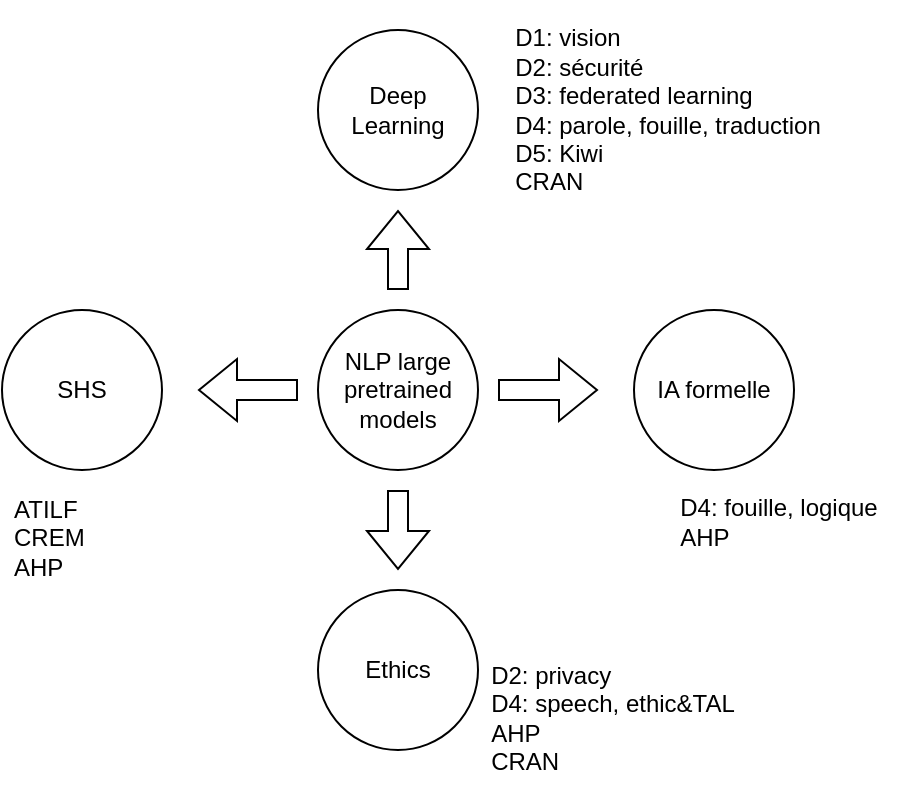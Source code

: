 <mxfile version="20.2.4" type="github">
  <diagram id="C1ThwtVZtTPy57nU7KmP" name="Page-1">
    <mxGraphModel dx="622" dy="343" grid="1" gridSize="10" guides="1" tooltips="1" connect="1" arrows="1" fold="1" page="1" pageScale="1" pageWidth="850" pageHeight="1100" math="0" shadow="0">
      <root>
        <mxCell id="0" />
        <mxCell id="1" parent="0" />
        <mxCell id="7iM5Y9_anPuIfUK76eyL-1" value="NLP large pretrained models" style="ellipse;whiteSpace=wrap;html=1;aspect=fixed;" vertex="1" parent="1">
          <mxGeometry x="350" y="180" width="80" height="80" as="geometry" />
        </mxCell>
        <mxCell id="7iM5Y9_anPuIfUK76eyL-2" value="Deep Learning" style="ellipse;whiteSpace=wrap;html=1;aspect=fixed;" vertex="1" parent="1">
          <mxGeometry x="350" y="40" width="80" height="80" as="geometry" />
        </mxCell>
        <mxCell id="7iM5Y9_anPuIfUK76eyL-3" value="Ethics" style="ellipse;whiteSpace=wrap;html=1;aspect=fixed;" vertex="1" parent="1">
          <mxGeometry x="350" y="320" width="80" height="80" as="geometry" />
        </mxCell>
        <mxCell id="7iM5Y9_anPuIfUK76eyL-4" value="SHS" style="ellipse;whiteSpace=wrap;html=1;aspect=fixed;" vertex="1" parent="1">
          <mxGeometry x="192" y="180" width="80" height="80" as="geometry" />
        </mxCell>
        <mxCell id="7iM5Y9_anPuIfUK76eyL-5" value="IA formelle" style="ellipse;whiteSpace=wrap;html=1;aspect=fixed;" vertex="1" parent="1">
          <mxGeometry x="508" y="180" width="80" height="80" as="geometry" />
        </mxCell>
        <mxCell id="7iM5Y9_anPuIfUK76eyL-6" value="&lt;div align=&quot;left&quot;&gt;D1: vision&lt;/div&gt;&lt;div align=&quot;left&quot;&gt;D2: sécurité&lt;/div&gt;&lt;div align=&quot;left&quot;&gt;D3: federated learning&lt;br&gt;&lt;/div&gt;&lt;div&gt;D4: parole, fouille, traduction&lt;br&gt;&lt;/div&gt;&lt;div align=&quot;left&quot;&gt;D5: Kiwi&lt;/div&gt;&lt;div align=&quot;left&quot;&gt;CRAN&lt;br&gt;&lt;/div&gt;" style="text;html=1;strokeColor=none;fillColor=none;align=center;verticalAlign=middle;whiteSpace=wrap;rounded=0;" vertex="1" parent="1">
          <mxGeometry x="425" y="25.5" width="200" height="109" as="geometry" />
        </mxCell>
        <mxCell id="7iM5Y9_anPuIfUK76eyL-12" value="" style="shape=flexArrow;endArrow=classic;html=1;rounded=0;" edge="1" parent="1">
          <mxGeometry width="50" height="50" relative="1" as="geometry">
            <mxPoint x="390" y="170" as="sourcePoint" />
            <mxPoint x="390" y="130" as="targetPoint" />
          </mxGeometry>
        </mxCell>
        <mxCell id="7iM5Y9_anPuIfUK76eyL-14" value="" style="shape=flexArrow;endArrow=classic;html=1;rounded=0;" edge="1" parent="1">
          <mxGeometry width="50" height="50" relative="1" as="geometry">
            <mxPoint x="390" y="270" as="sourcePoint" />
            <mxPoint x="390" y="310" as="targetPoint" />
          </mxGeometry>
        </mxCell>
        <mxCell id="7iM5Y9_anPuIfUK76eyL-15" value="" style="shape=flexArrow;endArrow=classic;html=1;rounded=0;" edge="1" parent="1">
          <mxGeometry width="50" height="50" relative="1" as="geometry">
            <mxPoint x="440" y="220" as="sourcePoint" />
            <mxPoint x="490" y="220" as="targetPoint" />
          </mxGeometry>
        </mxCell>
        <mxCell id="7iM5Y9_anPuIfUK76eyL-16" value="" style="shape=flexArrow;endArrow=classic;html=1;rounded=0;" edge="1" parent="1">
          <mxGeometry width="50" height="50" relative="1" as="geometry">
            <mxPoint x="340" y="220" as="sourcePoint" />
            <mxPoint x="290" y="220" as="targetPoint" />
          </mxGeometry>
        </mxCell>
        <mxCell id="7iM5Y9_anPuIfUK76eyL-17" value="D4: fouille, logique&lt;br&gt;&lt;div align=&quot;left&quot;&gt;AHP&lt;br&gt;&lt;/div&gt;" style="text;html=1;strokeColor=none;fillColor=none;align=center;verticalAlign=middle;whiteSpace=wrap;rounded=0;" vertex="1" parent="1">
          <mxGeometry x="511" y="252.5" width="139" height="67.5" as="geometry" />
        </mxCell>
        <mxCell id="7iM5Y9_anPuIfUK76eyL-18" value="&lt;div align=&quot;left&quot;&gt;D2: privacy&lt;/div&gt;&lt;div&gt;D4: speech, ethic&amp;amp;TAL&lt;br&gt;&lt;/div&gt;&lt;div align=&quot;left&quot;&gt;AHP&lt;/div&gt;&lt;div align=&quot;left&quot;&gt;CRAN&lt;br&gt;&lt;/div&gt;" style="text;html=1;strokeColor=none;fillColor=none;align=center;verticalAlign=middle;whiteSpace=wrap;rounded=0;" vertex="1" parent="1">
          <mxGeometry x="428" y="350" width="139" height="67.5" as="geometry" />
        </mxCell>
        <mxCell id="7iM5Y9_anPuIfUK76eyL-19" value="&lt;div align=&quot;left&quot;&gt;ATILF&lt;br&gt;&lt;/div&gt;&lt;div align=&quot;left&quot;&gt;CREM&lt;/div&gt;&lt;div align=&quot;left&quot;&gt;AHP&lt;br&gt;&lt;/div&gt;" style="text;html=1;strokeColor=none;fillColor=none;align=left;verticalAlign=middle;whiteSpace=wrap;rounded=0;" vertex="1" parent="1">
          <mxGeometry x="195.5" y="260" width="77.5" height="67.5" as="geometry" />
        </mxCell>
      </root>
    </mxGraphModel>
  </diagram>
</mxfile>
